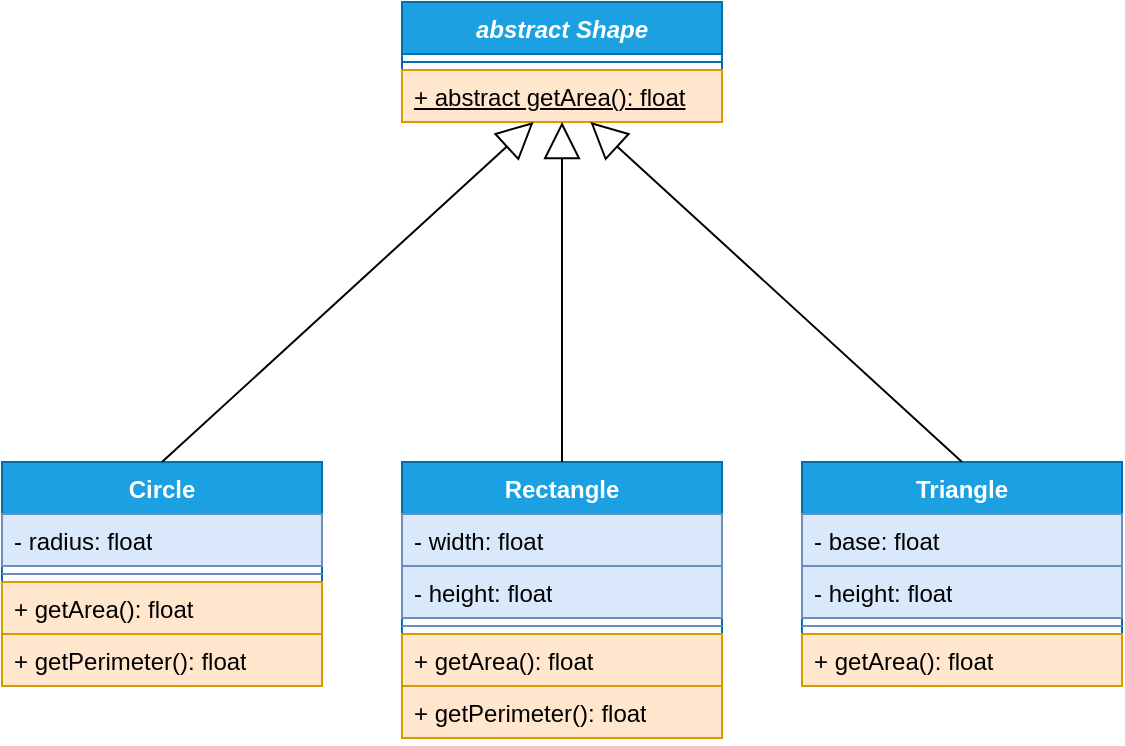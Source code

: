 <mxfile version="28.2.8">
  <diagram name="Seite-1" id="qq2Ao35gmBeVoMTIh3JW">
    <mxGraphModel dx="1042" dy="622" grid="1" gridSize="10" guides="1" tooltips="1" connect="1" arrows="1" fold="1" page="1" pageScale="1" pageWidth="827" pageHeight="1169" math="0" shadow="0">
      <root>
        <mxCell id="0" />
        <mxCell id="1" parent="0" />
        <mxCell id="xHEOxtSkhTscPjdl3BJR-1" value="&lt;i&gt;abstract Shape&lt;/i&gt;" style="swimlane;fontStyle=1;align=center;verticalAlign=top;childLayout=stackLayout;horizontal=1;startSize=26;horizontalStack=0;resizeParent=1;resizeParentMax=0;resizeLast=0;collapsible=1;marginBottom=0;whiteSpace=wrap;html=1;fillColor=#1ba1e2;fontColor=#ffffff;strokeColor=#006EAF;" vertex="1" parent="1">
          <mxGeometry x="334" y="170" width="160" height="60" as="geometry" />
        </mxCell>
        <mxCell id="xHEOxtSkhTscPjdl3BJR-3" value="" style="line;strokeWidth=1;fillColor=none;align=left;verticalAlign=middle;spacingTop=-1;spacingLeft=3;spacingRight=3;rotatable=0;labelPosition=right;points=[];portConstraint=eastwest;strokeColor=inherit;" vertex="1" parent="xHEOxtSkhTscPjdl3BJR-1">
          <mxGeometry y="26" width="160" height="8" as="geometry" />
        </mxCell>
        <mxCell id="xHEOxtSkhTscPjdl3BJR-4" value="&lt;u&gt;+ abstract getArea(): float&lt;/u&gt;" style="text;strokeColor=#d79b00;fillColor=#ffe6cc;align=left;verticalAlign=top;spacingLeft=4;spacingRight=4;overflow=hidden;rotatable=0;points=[[0,0.5],[1,0.5]];portConstraint=eastwest;whiteSpace=wrap;html=1;" vertex="1" parent="xHEOxtSkhTscPjdl3BJR-1">
          <mxGeometry y="34" width="160" height="26" as="geometry" />
        </mxCell>
        <mxCell id="xHEOxtSkhTscPjdl3BJR-5" value="Circle" style="swimlane;fontStyle=1;align=center;verticalAlign=top;childLayout=stackLayout;horizontal=1;startSize=26;horizontalStack=0;resizeParent=1;resizeParentMax=0;resizeLast=0;collapsible=1;marginBottom=0;whiteSpace=wrap;html=1;fillColor=#1ba1e2;fontColor=#ffffff;strokeColor=#006EAF;" vertex="1" parent="1">
          <mxGeometry x="134" y="400" width="160" height="112" as="geometry" />
        </mxCell>
        <mxCell id="xHEOxtSkhTscPjdl3BJR-8" value="- radius: float" style="text;strokeColor=#6c8ebf;fillColor=#dae8fc;align=left;verticalAlign=top;spacingLeft=4;spacingRight=4;overflow=hidden;rotatable=0;points=[[0,0.5],[1,0.5]];portConstraint=eastwest;whiteSpace=wrap;html=1;" vertex="1" parent="xHEOxtSkhTscPjdl3BJR-5">
          <mxGeometry y="26" width="160" height="26" as="geometry" />
        </mxCell>
        <mxCell id="xHEOxtSkhTscPjdl3BJR-6" value="" style="line;strokeWidth=1;fillColor=#dae8fc;align=left;verticalAlign=middle;spacingTop=-1;spacingLeft=3;spacingRight=3;rotatable=0;labelPosition=right;points=[];portConstraint=eastwest;strokeColor=#6c8ebf;" vertex="1" parent="xHEOxtSkhTscPjdl3BJR-5">
          <mxGeometry y="52" width="160" height="8" as="geometry" />
        </mxCell>
        <mxCell id="xHEOxtSkhTscPjdl3BJR-7" value="+ getArea(): float" style="text;strokeColor=#d79b00;fillColor=#ffe6cc;align=left;verticalAlign=top;spacingLeft=4;spacingRight=4;overflow=hidden;rotatable=0;points=[[0,0.5],[1,0.5]];portConstraint=eastwest;whiteSpace=wrap;html=1;" vertex="1" parent="xHEOxtSkhTscPjdl3BJR-5">
          <mxGeometry y="60" width="160" height="26" as="geometry" />
        </mxCell>
        <mxCell id="xHEOxtSkhTscPjdl3BJR-9" value="+ getPerimeter(): float" style="text;strokeColor=#d79b00;fillColor=#ffe6cc;align=left;verticalAlign=top;spacingLeft=4;spacingRight=4;overflow=hidden;rotatable=0;points=[[0,0.5],[1,0.5]];portConstraint=eastwest;whiteSpace=wrap;html=1;" vertex="1" parent="xHEOxtSkhTscPjdl3BJR-5">
          <mxGeometry y="86" width="160" height="26" as="geometry" />
        </mxCell>
        <mxCell id="xHEOxtSkhTscPjdl3BJR-11" value="Rectangle" style="swimlane;fontStyle=1;align=center;verticalAlign=top;childLayout=stackLayout;horizontal=1;startSize=26;horizontalStack=0;resizeParent=1;resizeParentMax=0;resizeLast=0;collapsible=1;marginBottom=0;whiteSpace=wrap;html=1;fillColor=#1ba1e2;fontColor=#ffffff;strokeColor=#006EAF;" vertex="1" parent="1">
          <mxGeometry x="334" y="400" width="160" height="138" as="geometry" />
        </mxCell>
        <mxCell id="xHEOxtSkhTscPjdl3BJR-12" value="- width: float" style="text;strokeColor=#6c8ebf;fillColor=#dae8fc;align=left;verticalAlign=top;spacingLeft=4;spacingRight=4;overflow=hidden;rotatable=0;points=[[0,0.5],[1,0.5]];portConstraint=eastwest;whiteSpace=wrap;html=1;" vertex="1" parent="xHEOxtSkhTscPjdl3BJR-11">
          <mxGeometry y="26" width="160" height="26" as="geometry" />
        </mxCell>
        <mxCell id="xHEOxtSkhTscPjdl3BJR-21" value="- height: float" style="text;strokeColor=#6c8ebf;fillColor=#dae8fc;align=left;verticalAlign=top;spacingLeft=4;spacingRight=4;overflow=hidden;rotatable=0;points=[[0,0.5],[1,0.5]];portConstraint=eastwest;whiteSpace=wrap;html=1;" vertex="1" parent="xHEOxtSkhTscPjdl3BJR-11">
          <mxGeometry y="52" width="160" height="26" as="geometry" />
        </mxCell>
        <mxCell id="xHEOxtSkhTscPjdl3BJR-13" value="" style="line;strokeWidth=1;fillColor=#dae8fc;align=left;verticalAlign=middle;spacingTop=-1;spacingLeft=3;spacingRight=3;rotatable=0;labelPosition=right;points=[];portConstraint=eastwest;strokeColor=#6c8ebf;" vertex="1" parent="xHEOxtSkhTscPjdl3BJR-11">
          <mxGeometry y="78" width="160" height="8" as="geometry" />
        </mxCell>
        <mxCell id="xHEOxtSkhTscPjdl3BJR-14" value="+ getArea(): float" style="text;strokeColor=#d79b00;fillColor=#ffe6cc;align=left;verticalAlign=top;spacingLeft=4;spacingRight=4;overflow=hidden;rotatable=0;points=[[0,0.5],[1,0.5]];portConstraint=eastwest;whiteSpace=wrap;html=1;" vertex="1" parent="xHEOxtSkhTscPjdl3BJR-11">
          <mxGeometry y="86" width="160" height="26" as="geometry" />
        </mxCell>
        <mxCell id="xHEOxtSkhTscPjdl3BJR-15" value="+ getPerimeter(): float" style="text;strokeColor=#d79b00;fillColor=#ffe6cc;align=left;verticalAlign=top;spacingLeft=4;spacingRight=4;overflow=hidden;rotatable=0;points=[[0,0.5],[1,0.5]];portConstraint=eastwest;whiteSpace=wrap;html=1;" vertex="1" parent="xHEOxtSkhTscPjdl3BJR-11">
          <mxGeometry y="112" width="160" height="26" as="geometry" />
        </mxCell>
        <mxCell id="xHEOxtSkhTscPjdl3BJR-16" value="Triangle" style="swimlane;fontStyle=1;align=center;verticalAlign=top;childLayout=stackLayout;horizontal=1;startSize=26;horizontalStack=0;resizeParent=1;resizeParentMax=0;resizeLast=0;collapsible=1;marginBottom=0;whiteSpace=wrap;html=1;fillColor=#1ba1e2;fontColor=#ffffff;strokeColor=#006EAF;" vertex="1" parent="1">
          <mxGeometry x="534" y="400" width="160" height="112" as="geometry" />
        </mxCell>
        <mxCell id="xHEOxtSkhTscPjdl3BJR-17" value="- base: float" style="text;strokeColor=#6c8ebf;fillColor=#dae8fc;align=left;verticalAlign=top;spacingLeft=4;spacingRight=4;overflow=hidden;rotatable=0;points=[[0,0.5],[1,0.5]];portConstraint=eastwest;whiteSpace=wrap;html=1;" vertex="1" parent="xHEOxtSkhTscPjdl3BJR-16">
          <mxGeometry y="26" width="160" height="26" as="geometry" />
        </mxCell>
        <mxCell id="xHEOxtSkhTscPjdl3BJR-22" value="- height: float" style="text;strokeColor=#6c8ebf;fillColor=#dae8fc;align=left;verticalAlign=top;spacingLeft=4;spacingRight=4;overflow=hidden;rotatable=0;points=[[0,0.5],[1,0.5]];portConstraint=eastwest;whiteSpace=wrap;html=1;" vertex="1" parent="xHEOxtSkhTscPjdl3BJR-16">
          <mxGeometry y="52" width="160" height="26" as="geometry" />
        </mxCell>
        <mxCell id="xHEOxtSkhTscPjdl3BJR-18" value="" style="line;strokeWidth=1;fillColor=#dae8fc;align=left;verticalAlign=middle;spacingTop=-1;spacingLeft=3;spacingRight=3;rotatable=0;labelPosition=right;points=[];portConstraint=eastwest;strokeColor=#6c8ebf;" vertex="1" parent="xHEOxtSkhTscPjdl3BJR-16">
          <mxGeometry y="78" width="160" height="8" as="geometry" />
        </mxCell>
        <mxCell id="xHEOxtSkhTscPjdl3BJR-19" value="+ getArea(): float" style="text;strokeColor=#d79b00;fillColor=#ffe6cc;align=left;verticalAlign=top;spacingLeft=4;spacingRight=4;overflow=hidden;rotatable=0;points=[[0,0.5],[1,0.5]];portConstraint=eastwest;whiteSpace=wrap;html=1;" vertex="1" parent="xHEOxtSkhTscPjdl3BJR-16">
          <mxGeometry y="86" width="160" height="26" as="geometry" />
        </mxCell>
        <mxCell id="xHEOxtSkhTscPjdl3BJR-23" value="" style="endArrow=block;endSize=16;endFill=0;html=1;rounded=0;exitX=0.5;exitY=0;exitDx=0;exitDy=0;entryX=0.5;entryY=1;entryDx=0;entryDy=0;" edge="1" parent="1" source="xHEOxtSkhTscPjdl3BJR-11" target="xHEOxtSkhTscPjdl3BJR-1">
          <mxGeometry width="160" relative="1" as="geometry">
            <mxPoint x="160" y="320" as="sourcePoint" />
            <mxPoint x="320" y="320" as="targetPoint" />
          </mxGeometry>
        </mxCell>
        <mxCell id="xHEOxtSkhTscPjdl3BJR-24" value="" style="endArrow=block;endSize=16;endFill=0;html=1;rounded=0;exitX=0.5;exitY=0;exitDx=0;exitDy=0;" edge="1" parent="1" source="xHEOxtSkhTscPjdl3BJR-5" target="xHEOxtSkhTscPjdl3BJR-4">
          <mxGeometry width="160" relative="1" as="geometry">
            <mxPoint x="270" y="490" as="sourcePoint" />
            <mxPoint x="380" y="240" as="targetPoint" />
          </mxGeometry>
        </mxCell>
        <mxCell id="xHEOxtSkhTscPjdl3BJR-25" value="" style="endArrow=block;endSize=16;endFill=0;html=1;rounded=0;exitX=0.5;exitY=0;exitDx=0;exitDy=0;" edge="1" parent="1" source="xHEOxtSkhTscPjdl3BJR-16" target="xHEOxtSkhTscPjdl3BJR-4">
          <mxGeometry width="160" relative="1" as="geometry">
            <mxPoint x="380" y="530" as="sourcePoint" />
            <mxPoint x="450" y="260" as="targetPoint" />
          </mxGeometry>
        </mxCell>
      </root>
    </mxGraphModel>
  </diagram>
</mxfile>
